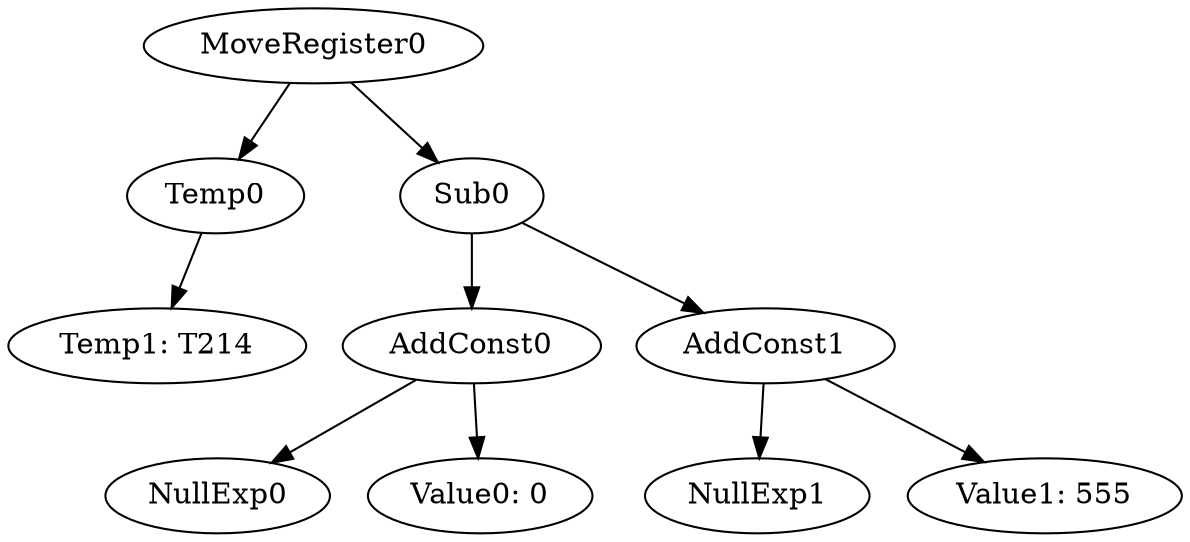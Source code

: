 digraph {
	ordering = out;
	Temp0 -> "Temp1: T214";
	AddConst0 -> NullExp0;
	AddConst0 -> "Value0: 0";
	MoveRegister0 -> Temp0;
	MoveRegister0 -> Sub0;
	AddConst1 -> NullExp1;
	AddConst1 -> "Value1: 555";
	Sub0 -> AddConst0;
	Sub0 -> AddConst1;
}

